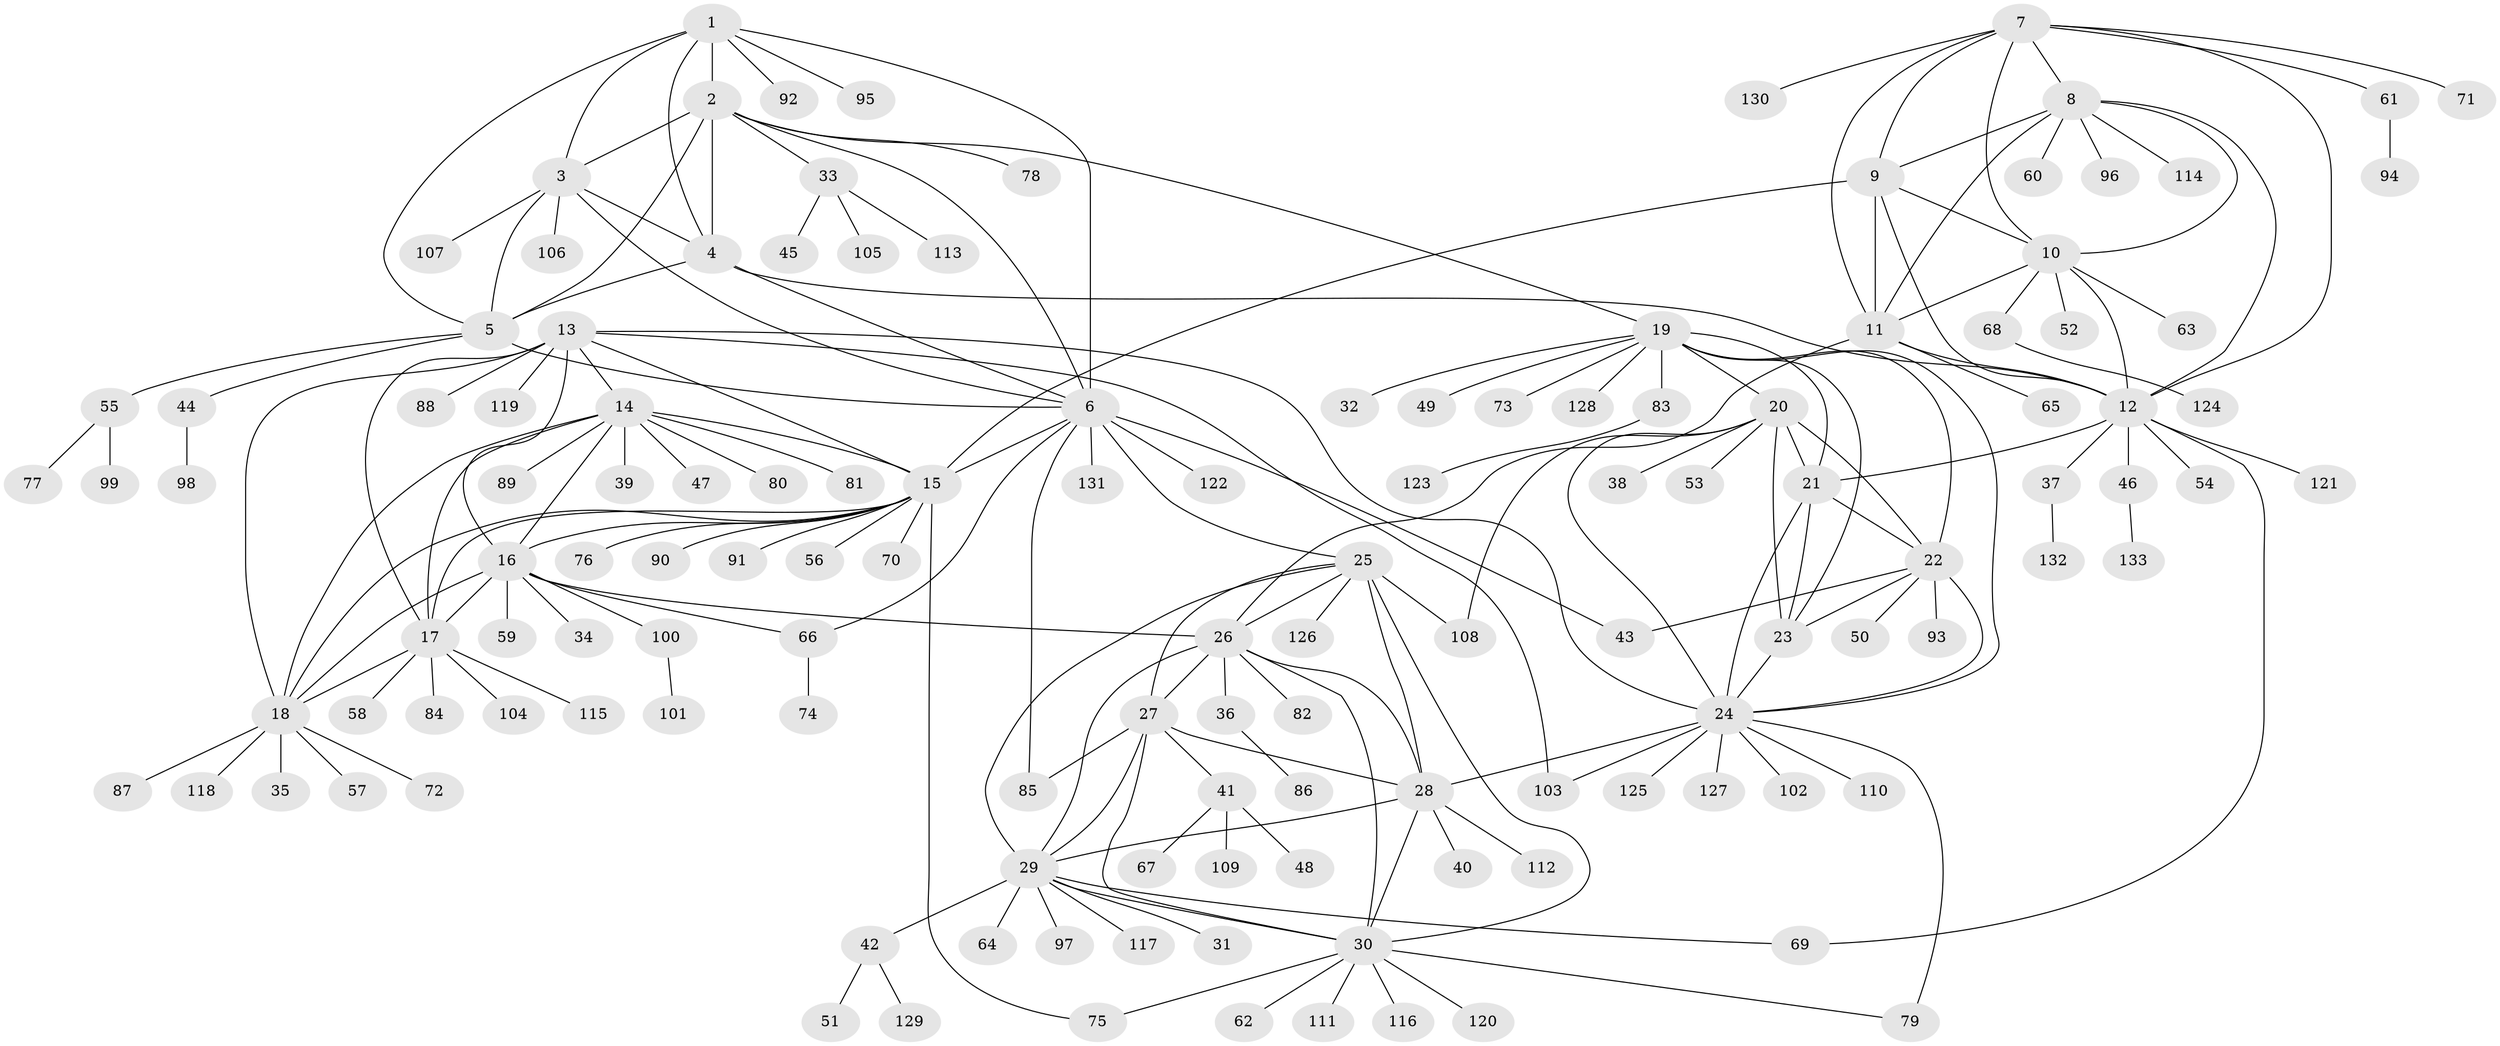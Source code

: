 // Generated by graph-tools (version 1.1) at 2025/54/03/09/25 04:54:44]
// undirected, 133 vertices, 196 edges
graph export_dot {
graph [start="1"]
  node [color=gray90,style=filled];
  1;
  2;
  3;
  4;
  5;
  6;
  7;
  8;
  9;
  10;
  11;
  12;
  13;
  14;
  15;
  16;
  17;
  18;
  19;
  20;
  21;
  22;
  23;
  24;
  25;
  26;
  27;
  28;
  29;
  30;
  31;
  32;
  33;
  34;
  35;
  36;
  37;
  38;
  39;
  40;
  41;
  42;
  43;
  44;
  45;
  46;
  47;
  48;
  49;
  50;
  51;
  52;
  53;
  54;
  55;
  56;
  57;
  58;
  59;
  60;
  61;
  62;
  63;
  64;
  65;
  66;
  67;
  68;
  69;
  70;
  71;
  72;
  73;
  74;
  75;
  76;
  77;
  78;
  79;
  80;
  81;
  82;
  83;
  84;
  85;
  86;
  87;
  88;
  89;
  90;
  91;
  92;
  93;
  94;
  95;
  96;
  97;
  98;
  99;
  100;
  101;
  102;
  103;
  104;
  105;
  106;
  107;
  108;
  109;
  110;
  111;
  112;
  113;
  114;
  115;
  116;
  117;
  118;
  119;
  120;
  121;
  122;
  123;
  124;
  125;
  126;
  127;
  128;
  129;
  130;
  131;
  132;
  133;
  1 -- 2;
  1 -- 3;
  1 -- 4;
  1 -- 5;
  1 -- 6;
  1 -- 92;
  1 -- 95;
  2 -- 3;
  2 -- 4;
  2 -- 5;
  2 -- 6;
  2 -- 19;
  2 -- 33;
  2 -- 78;
  3 -- 4;
  3 -- 5;
  3 -- 6;
  3 -- 106;
  3 -- 107;
  4 -- 5;
  4 -- 6;
  4 -- 12;
  5 -- 6;
  5 -- 44;
  5 -- 55;
  6 -- 15;
  6 -- 25;
  6 -- 43;
  6 -- 66;
  6 -- 85;
  6 -- 122;
  6 -- 131;
  7 -- 8;
  7 -- 9;
  7 -- 10;
  7 -- 11;
  7 -- 12;
  7 -- 61;
  7 -- 71;
  7 -- 130;
  8 -- 9;
  8 -- 10;
  8 -- 11;
  8 -- 12;
  8 -- 60;
  8 -- 96;
  8 -- 114;
  9 -- 10;
  9 -- 11;
  9 -- 12;
  9 -- 15;
  10 -- 11;
  10 -- 12;
  10 -- 52;
  10 -- 63;
  10 -- 68;
  11 -- 12;
  11 -- 26;
  11 -- 65;
  12 -- 21;
  12 -- 37;
  12 -- 46;
  12 -- 54;
  12 -- 69;
  12 -- 121;
  13 -- 14;
  13 -- 15;
  13 -- 16;
  13 -- 17;
  13 -- 18;
  13 -- 24;
  13 -- 88;
  13 -- 103;
  13 -- 119;
  14 -- 15;
  14 -- 16;
  14 -- 17;
  14 -- 18;
  14 -- 39;
  14 -- 47;
  14 -- 80;
  14 -- 81;
  14 -- 89;
  15 -- 16;
  15 -- 17;
  15 -- 18;
  15 -- 56;
  15 -- 70;
  15 -- 75;
  15 -- 76;
  15 -- 90;
  15 -- 91;
  16 -- 17;
  16 -- 18;
  16 -- 26;
  16 -- 34;
  16 -- 59;
  16 -- 66;
  16 -- 100;
  17 -- 18;
  17 -- 58;
  17 -- 84;
  17 -- 104;
  17 -- 115;
  18 -- 35;
  18 -- 57;
  18 -- 72;
  18 -- 87;
  18 -- 118;
  19 -- 20;
  19 -- 21;
  19 -- 22;
  19 -- 23;
  19 -- 24;
  19 -- 32;
  19 -- 49;
  19 -- 73;
  19 -- 83;
  19 -- 128;
  20 -- 21;
  20 -- 22;
  20 -- 23;
  20 -- 24;
  20 -- 38;
  20 -- 53;
  20 -- 108;
  21 -- 22;
  21 -- 23;
  21 -- 24;
  22 -- 23;
  22 -- 24;
  22 -- 43;
  22 -- 50;
  22 -- 93;
  23 -- 24;
  24 -- 28;
  24 -- 79;
  24 -- 102;
  24 -- 103;
  24 -- 110;
  24 -- 125;
  24 -- 127;
  25 -- 26;
  25 -- 27;
  25 -- 28;
  25 -- 29;
  25 -- 30;
  25 -- 108;
  25 -- 126;
  26 -- 27;
  26 -- 28;
  26 -- 29;
  26 -- 30;
  26 -- 36;
  26 -- 82;
  27 -- 28;
  27 -- 29;
  27 -- 30;
  27 -- 41;
  27 -- 85;
  28 -- 29;
  28 -- 30;
  28 -- 40;
  28 -- 112;
  29 -- 30;
  29 -- 31;
  29 -- 42;
  29 -- 64;
  29 -- 69;
  29 -- 97;
  29 -- 117;
  30 -- 62;
  30 -- 75;
  30 -- 79;
  30 -- 111;
  30 -- 116;
  30 -- 120;
  33 -- 45;
  33 -- 105;
  33 -- 113;
  36 -- 86;
  37 -- 132;
  41 -- 48;
  41 -- 67;
  41 -- 109;
  42 -- 51;
  42 -- 129;
  44 -- 98;
  46 -- 133;
  55 -- 77;
  55 -- 99;
  61 -- 94;
  66 -- 74;
  68 -- 124;
  83 -- 123;
  100 -- 101;
}
